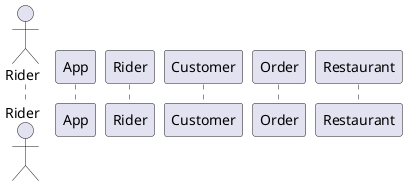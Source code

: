 @startuml

actor "Rider" as rider_account
participant "App" as app
participant "Rider" as rider
participant "Customer" as customer
participant "Order" as order
participant "Restaurant" as restaurant

@enduml